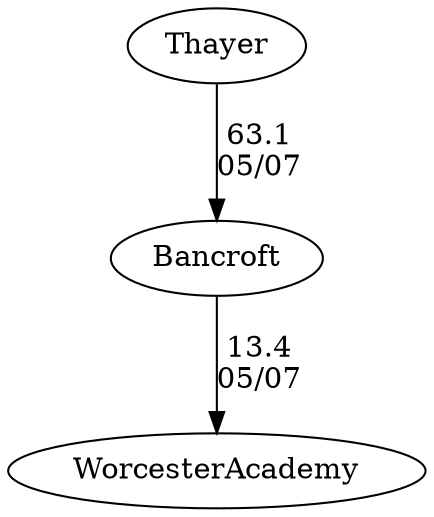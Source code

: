 digraph boys4foursBancroft {WorcesterAcademy [URL="boys4foursWorcesterAcademy.html"];Thayer [URL="boys4foursThayer.html"];Bancroft [URL="boys4foursBancroft.html"];Thayer -> Bancroft[label="63.1
05/07", weight="37", tooltip="NEIRA Boys & Girls Fours,Bancroft School, St. Mary's Lynn, Eagle Hill School, Worcester Academy, Thayer Academy, St. Mark's			
Distance: 1500m Conditions: Slight head/cross wind throughout the races.
None", URL="https://www.row2k.com/results/resultspage.cfm?UID=D9F3FD47837D8C36A90E1613F9F35A67&cat=5", random="random"]; 
Bancroft -> WorcesterAcademy[label="13.4
05/07", weight="87", tooltip="NEIRA Boys & Girls Fours,Bancroft School, St. Mary's Lynn, Eagle Hill School, Worcester Academy, Thayer Academy, St. Mark's			
Distance: 1500m Conditions: Slight head/cross wind throughout the races.
None", URL="https://www.row2k.com/results/resultspage.cfm?UID=D9F3FD47837D8C36A90E1613F9F35A67&cat=5", random="random"]}